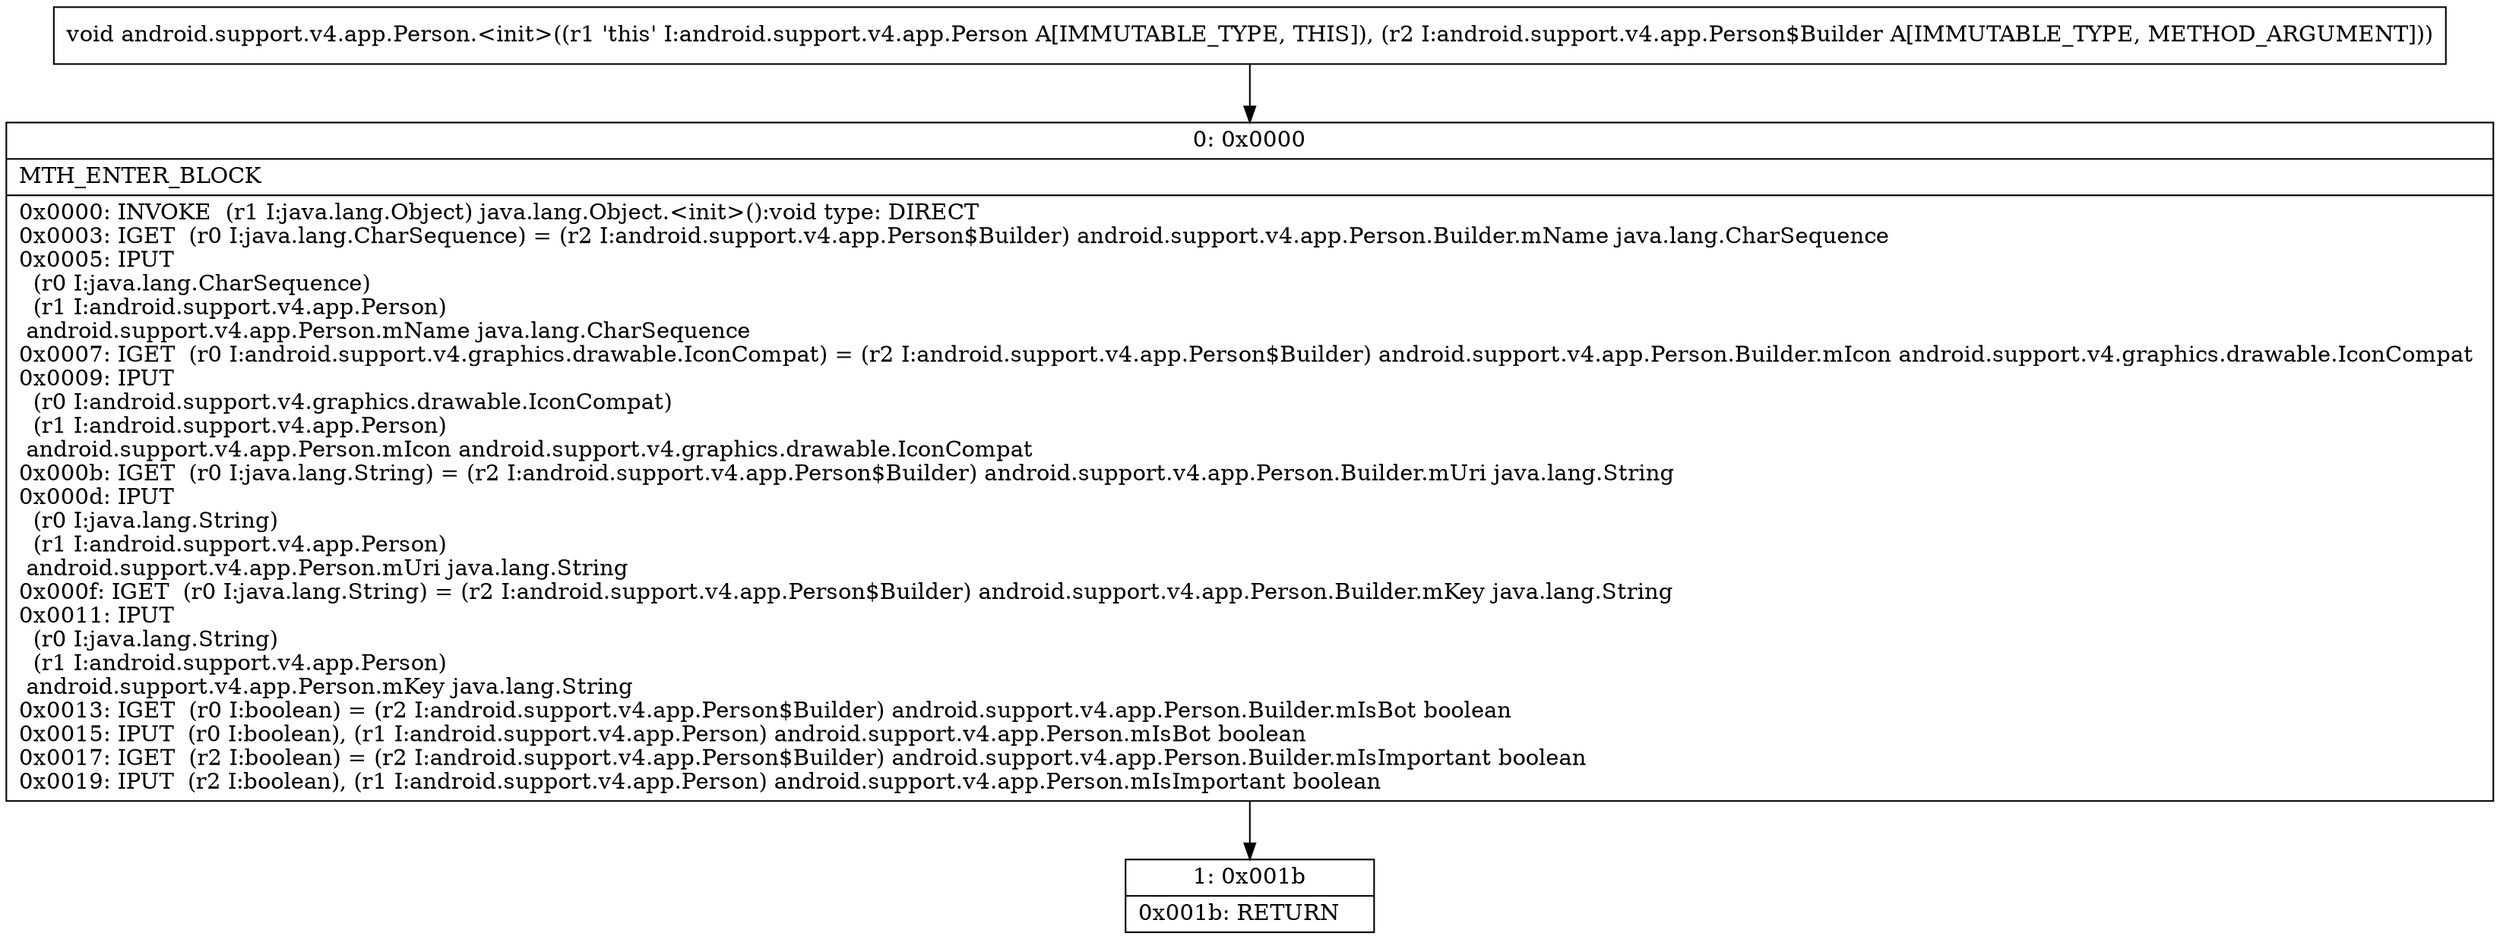 digraph "CFG forandroid.support.v4.app.Person.\<init\>(Landroid\/support\/v4\/app\/Person$Builder;)V" {
Node_0 [shape=record,label="{0\:\ 0x0000|MTH_ENTER_BLOCK\l|0x0000: INVOKE  (r1 I:java.lang.Object) java.lang.Object.\<init\>():void type: DIRECT \l0x0003: IGET  (r0 I:java.lang.CharSequence) = (r2 I:android.support.v4.app.Person$Builder) android.support.v4.app.Person.Builder.mName java.lang.CharSequence \l0x0005: IPUT  \l  (r0 I:java.lang.CharSequence)\l  (r1 I:android.support.v4.app.Person)\l android.support.v4.app.Person.mName java.lang.CharSequence \l0x0007: IGET  (r0 I:android.support.v4.graphics.drawable.IconCompat) = (r2 I:android.support.v4.app.Person$Builder) android.support.v4.app.Person.Builder.mIcon android.support.v4.graphics.drawable.IconCompat \l0x0009: IPUT  \l  (r0 I:android.support.v4.graphics.drawable.IconCompat)\l  (r1 I:android.support.v4.app.Person)\l android.support.v4.app.Person.mIcon android.support.v4.graphics.drawable.IconCompat \l0x000b: IGET  (r0 I:java.lang.String) = (r2 I:android.support.v4.app.Person$Builder) android.support.v4.app.Person.Builder.mUri java.lang.String \l0x000d: IPUT  \l  (r0 I:java.lang.String)\l  (r1 I:android.support.v4.app.Person)\l android.support.v4.app.Person.mUri java.lang.String \l0x000f: IGET  (r0 I:java.lang.String) = (r2 I:android.support.v4.app.Person$Builder) android.support.v4.app.Person.Builder.mKey java.lang.String \l0x0011: IPUT  \l  (r0 I:java.lang.String)\l  (r1 I:android.support.v4.app.Person)\l android.support.v4.app.Person.mKey java.lang.String \l0x0013: IGET  (r0 I:boolean) = (r2 I:android.support.v4.app.Person$Builder) android.support.v4.app.Person.Builder.mIsBot boolean \l0x0015: IPUT  (r0 I:boolean), (r1 I:android.support.v4.app.Person) android.support.v4.app.Person.mIsBot boolean \l0x0017: IGET  (r2 I:boolean) = (r2 I:android.support.v4.app.Person$Builder) android.support.v4.app.Person.Builder.mIsImportant boolean \l0x0019: IPUT  (r2 I:boolean), (r1 I:android.support.v4.app.Person) android.support.v4.app.Person.mIsImportant boolean \l}"];
Node_1 [shape=record,label="{1\:\ 0x001b|0x001b: RETURN   \l}"];
MethodNode[shape=record,label="{void android.support.v4.app.Person.\<init\>((r1 'this' I:android.support.v4.app.Person A[IMMUTABLE_TYPE, THIS]), (r2 I:android.support.v4.app.Person$Builder A[IMMUTABLE_TYPE, METHOD_ARGUMENT])) }"];
MethodNode -> Node_0;
Node_0 -> Node_1;
}


